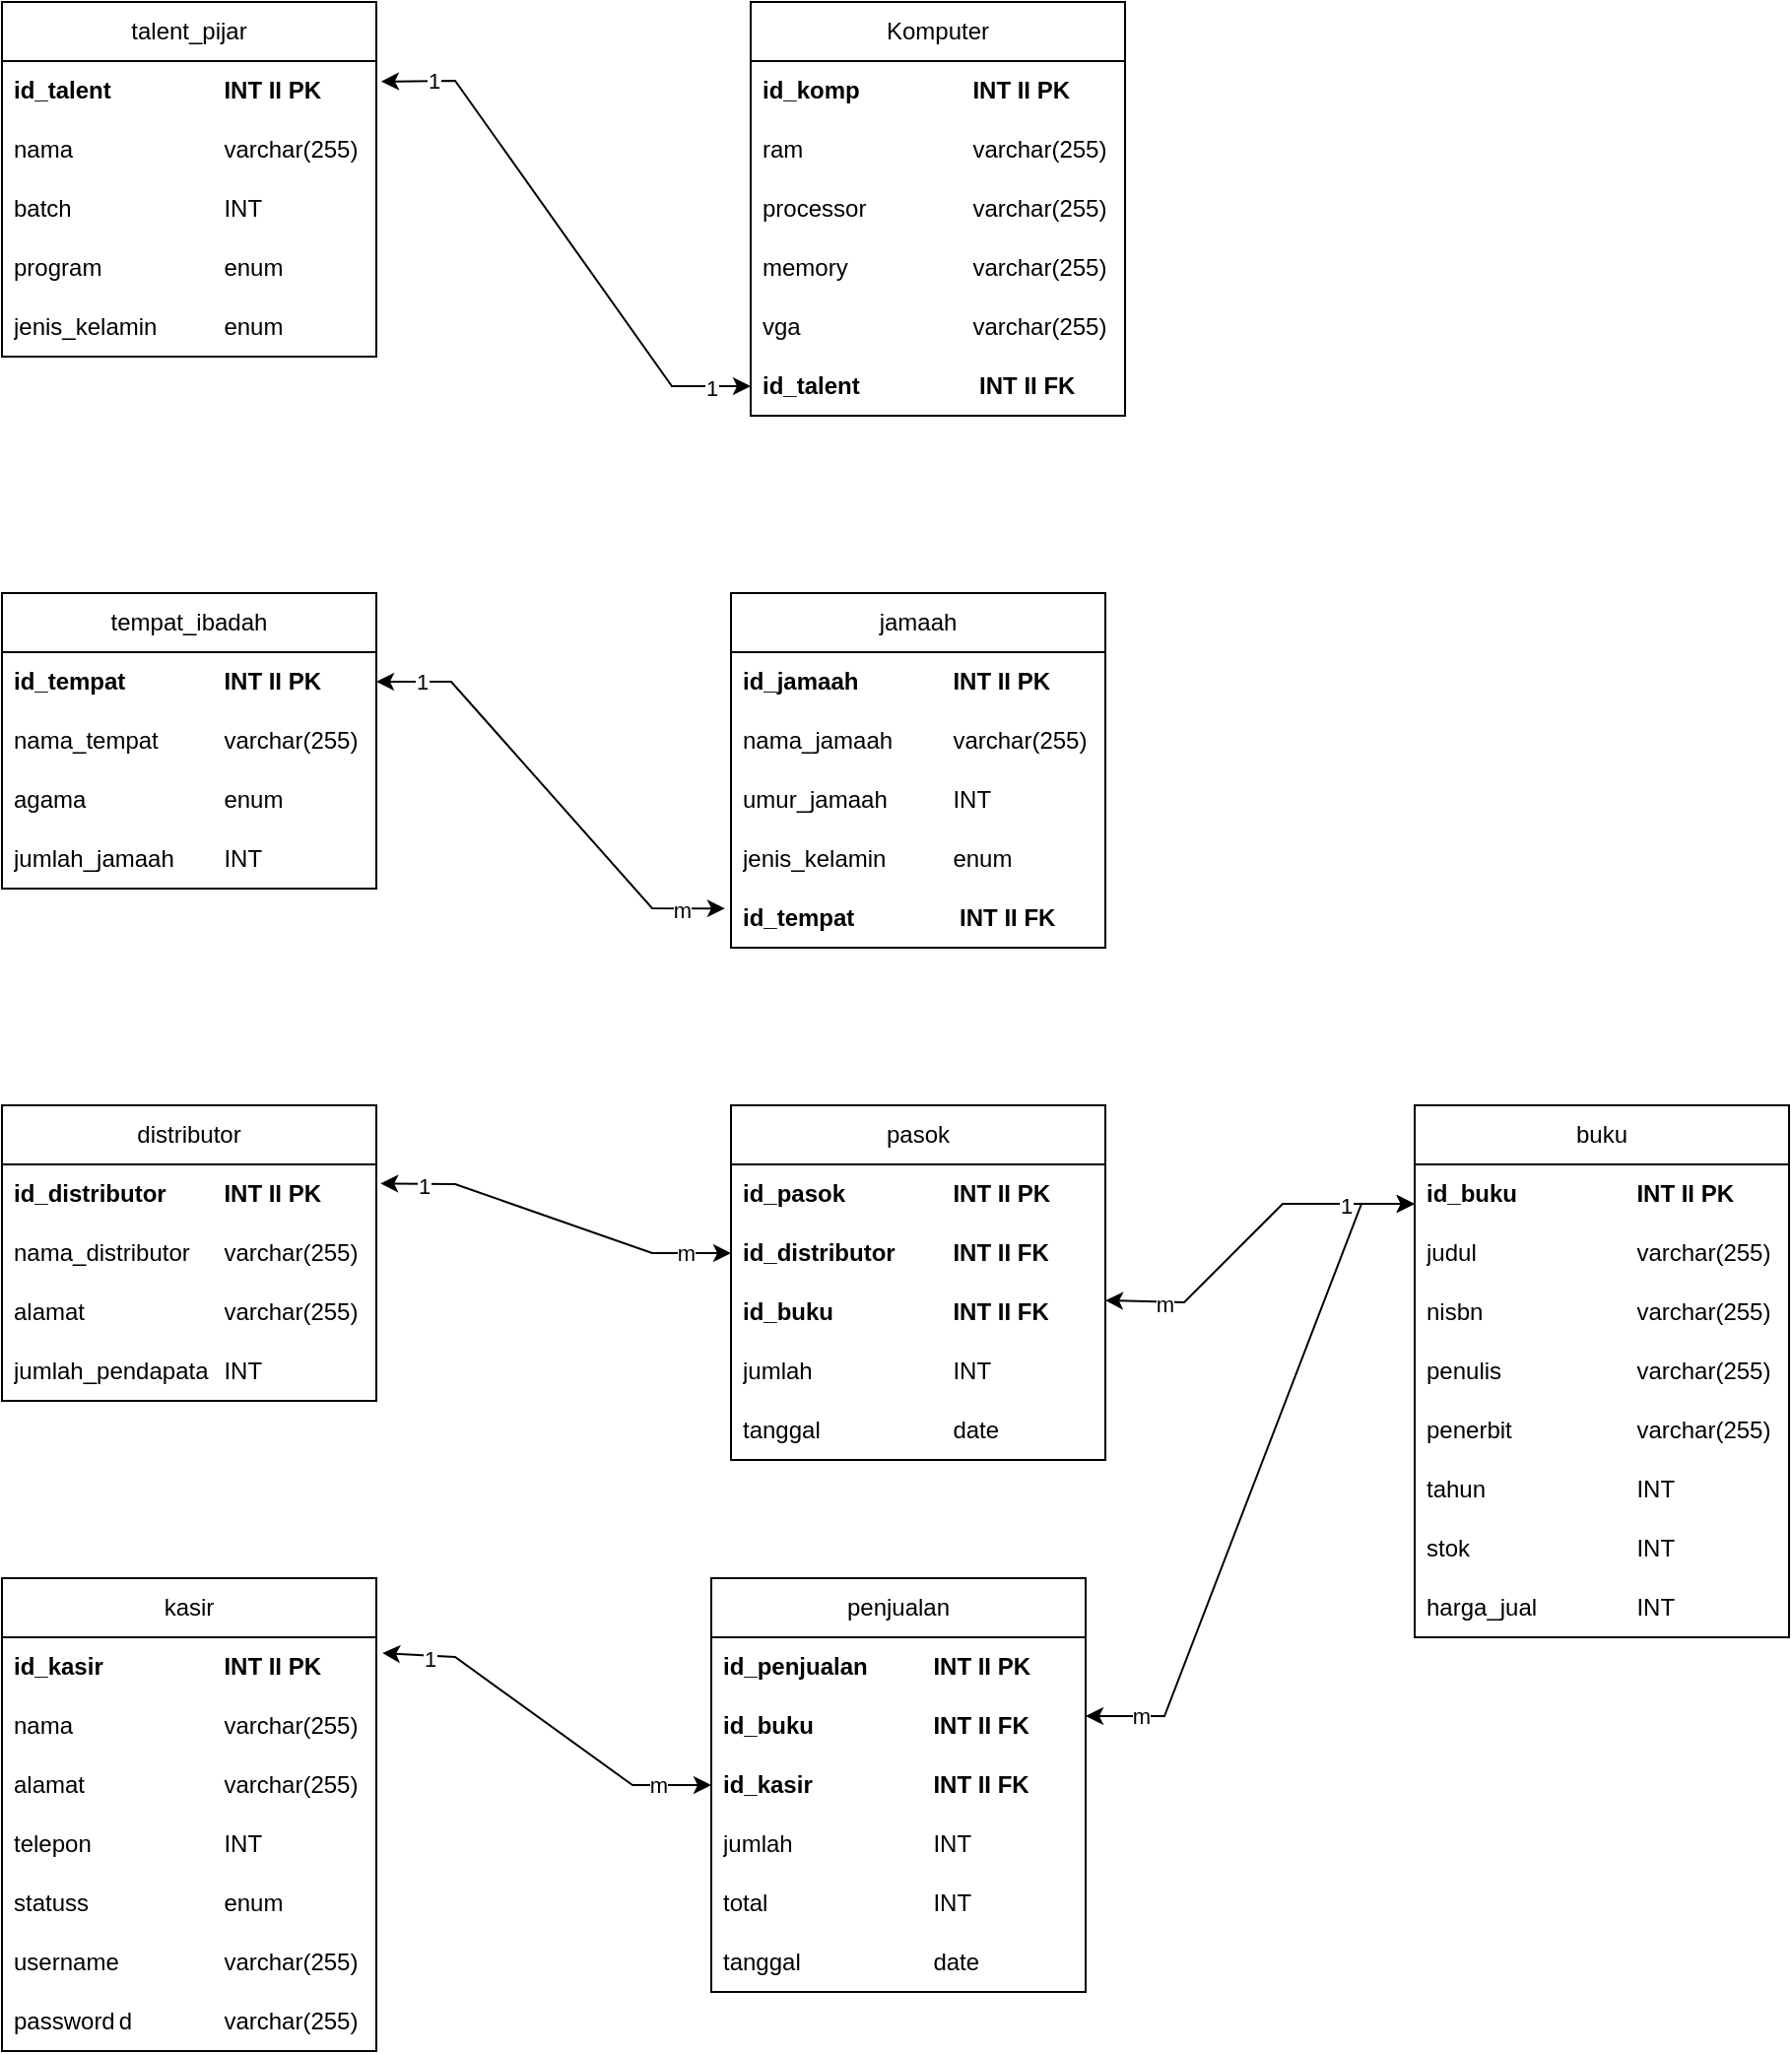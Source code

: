 <mxfile version="20.8.3" type="device"><diagram id="Q2c6Xd0FRFBSL3MneqNU" name="Halaman-1"><mxGraphModel dx="1272" dy="568" grid="1" gridSize="10" guides="1" tooltips="1" connect="1" arrows="1" fold="1" page="1" pageScale="1" pageWidth="827" pageHeight="1169" math="0" shadow="0"><root><mxCell id="0"/><mxCell id="1" parent="0"/><mxCell id="Q2iOc20AdhVV8B7tNUBs-1" value="talent_pijar" style="swimlane;fontStyle=0;childLayout=stackLayout;horizontal=1;startSize=30;horizontalStack=0;resizeParent=1;resizeParentMax=0;resizeLast=0;collapsible=1;marginBottom=0;whiteSpace=wrap;html=1;fillColor=#FFFFFF;" parent="1" vertex="1"><mxGeometry x="110" y="120" width="190" height="180" as="geometry"><mxRectangle x="120" y="120" width="160" height="180" as="alternateBounds"/></mxGeometry></mxCell><mxCell id="Q2iOc20AdhVV8B7tNUBs-2" value="&lt;b&gt;id_talent&amp;nbsp;&lt;span style=&quot;white-space: pre;&quot;&gt;&#9;&lt;/span&gt;&lt;span style=&quot;white-space: pre;&quot;&gt;&#9;&lt;/span&gt;INT II PK&lt;/b&gt;" style="text;strokeColor=none;fillColor=none;align=left;verticalAlign=middle;spacingLeft=4;spacingRight=4;overflow=hidden;points=[[0,0.5],[1,0.5]];portConstraint=eastwest;rotatable=0;whiteSpace=wrap;html=1;" parent="Q2iOc20AdhVV8B7tNUBs-1" vertex="1"><mxGeometry y="30" width="190" height="30" as="geometry"/></mxCell><mxCell id="Q2iOc20AdhVV8B7tNUBs-3" value="nama&lt;span style=&quot;white-space: pre;&quot;&gt;&#9;&lt;span style=&quot;white-space: pre;&quot;&gt;&#9;&lt;/span&gt;&lt;span style=&quot;white-space: pre;&quot;&gt;&#9;&lt;/span&gt;&lt;/span&gt;varchar(255)" style="text;strokeColor=none;fillColor=none;align=left;verticalAlign=middle;spacingLeft=4;spacingRight=4;overflow=hidden;points=[[0,0.5],[1,0.5]];portConstraint=eastwest;rotatable=0;whiteSpace=wrap;html=1;" parent="Q2iOc20AdhVV8B7tNUBs-1" vertex="1"><mxGeometry y="60" width="190" height="30" as="geometry"/></mxCell><mxCell id="Q2iOc20AdhVV8B7tNUBs-4" value="batch&lt;span style=&quot;white-space: pre;&quot;&gt;&#9;&lt;span style=&quot;white-space: pre;&quot;&gt;&#9;&lt;/span&gt;&lt;span style=&quot;white-space: pre;&quot;&gt;&#9;&lt;/span&gt;I&lt;/span&gt;NT" style="text;strokeColor=none;fillColor=none;align=left;verticalAlign=middle;spacingLeft=4;spacingRight=4;overflow=hidden;points=[[0,0.5],[1,0.5]];portConstraint=eastwest;rotatable=0;whiteSpace=wrap;html=1;" parent="Q2iOc20AdhVV8B7tNUBs-1" vertex="1"><mxGeometry y="90" width="190" height="30" as="geometry"/></mxCell><mxCell id="Q2iOc20AdhVV8B7tNUBs-20" value="program&lt;span style=&quot;white-space: pre;&quot;&gt;&#9;&lt;span style=&quot;white-space: pre;&quot;&gt;&#9;&lt;/span&gt;&lt;span style=&quot;white-space: pre;&quot;&gt;&#9;&lt;/span&gt;e&lt;/span&gt;num" style="text;strokeColor=none;fillColor=none;align=left;verticalAlign=middle;spacingLeft=4;spacingRight=4;overflow=hidden;points=[[0,0.5],[1,0.5]];portConstraint=eastwest;rotatable=0;whiteSpace=wrap;html=1;" parent="Q2iOc20AdhVV8B7tNUBs-1" vertex="1"><mxGeometry y="120" width="190" height="30" as="geometry"/></mxCell><mxCell id="Q2iOc20AdhVV8B7tNUBs-21" value="jenis_kelamin&lt;span style=&quot;white-space: pre;&quot;&gt;&#9;&lt;span style=&quot;white-space: pre;&quot;&gt;&#9;&lt;/span&gt;e&lt;/span&gt;num" style="text;strokeColor=none;fillColor=none;align=left;verticalAlign=middle;spacingLeft=4;spacingRight=4;overflow=hidden;points=[[0,0.5],[1,0.5]];portConstraint=eastwest;rotatable=0;whiteSpace=wrap;html=1;" parent="Q2iOc20AdhVV8B7tNUBs-1" vertex="1"><mxGeometry y="150" width="190" height="30" as="geometry"/></mxCell><mxCell id="Q2iOc20AdhVV8B7tNUBs-22" value="Komputer" style="swimlane;fontStyle=0;childLayout=stackLayout;horizontal=1;startSize=30;horizontalStack=0;resizeParent=1;resizeParentMax=0;resizeLast=0;collapsible=1;marginBottom=0;whiteSpace=wrap;html=1;fillColor=#FFFFFF;" parent="1" vertex="1"><mxGeometry x="490" y="120" width="190" height="210" as="geometry"><mxRectangle x="120" y="120" width="160" height="180" as="alternateBounds"/></mxGeometry></mxCell><mxCell id="Q2iOc20AdhVV8B7tNUBs-23" value="&lt;b&gt;id_komp&amp;nbsp;&lt;span style=&quot;white-space: pre;&quot;&gt;&#9;&lt;/span&gt;&lt;span style=&quot;white-space: pre;&quot;&gt;&#9;&lt;/span&gt;INT II PK&lt;/b&gt;" style="text;strokeColor=none;fillColor=none;align=left;verticalAlign=middle;spacingLeft=4;spacingRight=4;overflow=hidden;points=[[0,0.5],[1,0.5]];portConstraint=eastwest;rotatable=0;whiteSpace=wrap;html=1;" parent="Q2iOc20AdhVV8B7tNUBs-22" vertex="1"><mxGeometry y="30" width="190" height="30" as="geometry"/></mxCell><mxCell id="Q2iOc20AdhVV8B7tNUBs-24" value="ram&lt;span style=&quot;white-space: pre;&quot;&gt;&#9;&lt;/span&gt;&lt;span style=&quot;white-space: pre;&quot;&gt;&#9;&lt;/span&gt;&lt;span style=&quot;white-space: pre;&quot;&gt;&#9;&lt;span style=&quot;white-space: pre;&quot;&gt;&#9;&lt;/span&gt;&lt;/span&gt;varchar(255)" style="text;strokeColor=none;fillColor=none;align=left;verticalAlign=middle;spacingLeft=4;spacingRight=4;overflow=hidden;points=[[0,0.5],[1,0.5]];portConstraint=eastwest;rotatable=0;whiteSpace=wrap;html=1;" parent="Q2iOc20AdhVV8B7tNUBs-22" vertex="1"><mxGeometry y="60" width="190" height="30" as="geometry"/></mxCell><mxCell id="Q2iOc20AdhVV8B7tNUBs-25" value="processor&lt;span style=&quot;white-space: pre;&quot;&gt;&#9;&lt;span style=&quot;white-space: pre;&quot;&gt;&#9;&lt;/span&gt;&lt;/span&gt;varchar(255)" style="text;strokeColor=none;fillColor=none;align=left;verticalAlign=middle;spacingLeft=4;spacingRight=4;overflow=hidden;points=[[0,0.5],[1,0.5]];portConstraint=eastwest;rotatable=0;whiteSpace=wrap;html=1;" parent="Q2iOc20AdhVV8B7tNUBs-22" vertex="1"><mxGeometry y="90" width="190" height="30" as="geometry"/></mxCell><mxCell id="Q2iOc20AdhVV8B7tNUBs-26" value="memory&lt;span style=&quot;white-space: pre;&quot;&gt;&#9;&lt;span style=&quot;white-space: pre;&quot;&gt;&#9;&lt;/span&gt;&lt;span style=&quot;white-space: pre;&quot;&gt;&#9;&lt;/span&gt;&lt;/span&gt;varchar(255)" style="text;strokeColor=none;fillColor=none;align=left;verticalAlign=middle;spacingLeft=4;spacingRight=4;overflow=hidden;points=[[0,0.5],[1,0.5]];portConstraint=eastwest;rotatable=0;whiteSpace=wrap;html=1;" parent="Q2iOc20AdhVV8B7tNUBs-22" vertex="1"><mxGeometry y="120" width="190" height="30" as="geometry"/></mxCell><mxCell id="Q2iOc20AdhVV8B7tNUBs-27" value="vga&lt;span style=&quot;white-space: pre;&quot;&gt;&#9;&lt;span style=&quot;white-space: pre;&quot;&gt;&#9;&lt;span style=&quot;white-space: pre;&quot;&gt;&#9;&lt;/span&gt;&lt;span style=&quot;white-space: pre;&quot;&gt;&#9;&lt;/span&gt;v&lt;/span&gt;a&lt;/span&gt;rchar(255)" style="text;strokeColor=none;fillColor=none;align=left;verticalAlign=middle;spacingLeft=4;spacingRight=4;overflow=hidden;points=[[0,0.5],[1,0.5]];portConstraint=eastwest;rotatable=0;whiteSpace=wrap;html=1;" parent="Q2iOc20AdhVV8B7tNUBs-22" vertex="1"><mxGeometry y="150" width="190" height="30" as="geometry"/></mxCell><mxCell id="Q2iOc20AdhVV8B7tNUBs-28" value="&lt;b style=&quot;border-color: var(--border-color);&quot;&gt;id_talent&lt;span style=&quot;white-space: pre;&quot;&gt;&#9;&lt;/span&gt;&lt;span style=&quot;white-space: pre;&quot;&gt;&#9;&lt;/span&gt;&lt;span style=&quot;white-space: pre;&quot;&gt;&lt;span style=&quot;white-space: pre;&quot;&gt;&#9;&lt;/span&gt; &lt;/span&gt;INT II FK&lt;/b&gt;" style="text;strokeColor=none;fillColor=none;align=left;verticalAlign=middle;spacingLeft=4;spacingRight=4;overflow=hidden;points=[[0,0.5],[1,0.5]];portConstraint=eastwest;rotatable=0;whiteSpace=wrap;html=1;" parent="Q2iOc20AdhVV8B7tNUBs-22" vertex="1"><mxGeometry y="180" width="190" height="30" as="geometry"/></mxCell><mxCell id="Q2iOc20AdhVV8B7tNUBs-29" value="" style="endArrow=classic;startArrow=classic;html=1;rounded=0;entryX=0;entryY=0.5;entryDx=0;entryDy=0;exitX=1.013;exitY=0.346;exitDx=0;exitDy=0;exitPerimeter=0;" parent="1" source="Q2iOc20AdhVV8B7tNUBs-2" target="Q2iOc20AdhVV8B7tNUBs-28" edge="1"><mxGeometry width="50" height="50" relative="1" as="geometry"><mxPoint x="310" y="160" as="sourcePoint"/><mxPoint x="430" y="200" as="targetPoint"/><Array as="points"><mxPoint x="340" y="160"/><mxPoint x="450" y="315"/></Array></mxGeometry></mxCell><mxCell id="Q2iOc20AdhVV8B7tNUBs-31" value="1" style="edgeLabel;html=1;align=center;verticalAlign=middle;resizable=0;points=[];" parent="Q2iOc20AdhVV8B7tNUBs-29" vertex="1" connectable="0"><mxGeometry x="-0.779" relative="1" as="geometry"><mxPoint x="-3" as="offset"/></mxGeometry></mxCell><mxCell id="Q2iOc20AdhVV8B7tNUBs-34" value="1" style="edgeLabel;html=1;align=center;verticalAlign=middle;resizable=0;points=[];" parent="Q2iOc20AdhVV8B7tNUBs-29" vertex="1" connectable="0"><mxGeometry x="0.696" y="-3" relative="1" as="geometry"><mxPoint x="23" as="offset"/></mxGeometry></mxCell><mxCell id="Q2iOc20AdhVV8B7tNUBs-40" value="tempat_ibadah" style="swimlane;fontStyle=0;childLayout=stackLayout;horizontal=1;startSize=30;horizontalStack=0;resizeParent=1;resizeParentMax=0;resizeLast=0;collapsible=1;marginBottom=0;whiteSpace=wrap;html=1;fillColor=#FFFFFF;" parent="1" vertex="1"><mxGeometry x="110" y="420" width="190" height="150" as="geometry"><mxRectangle x="120" y="120" width="160" height="180" as="alternateBounds"/></mxGeometry></mxCell><mxCell id="Q2iOc20AdhVV8B7tNUBs-41" value="&lt;b&gt;id_tempat&amp;nbsp;&lt;span style=&quot;white-space: pre;&quot;&gt;&#9;&lt;/span&gt;&lt;span style=&quot;white-space: pre;&quot;&gt;&#9;&lt;/span&gt;INT II PK&lt;/b&gt;" style="text;strokeColor=none;fillColor=none;align=left;verticalAlign=middle;spacingLeft=4;spacingRight=4;overflow=hidden;points=[[0,0.5],[1,0.5]];portConstraint=eastwest;rotatable=0;whiteSpace=wrap;html=1;" parent="Q2iOc20AdhVV8B7tNUBs-40" vertex="1"><mxGeometry y="30" width="190" height="30" as="geometry"/></mxCell><mxCell id="Q2iOc20AdhVV8B7tNUBs-42" value="nama_tempat&lt;span style=&quot;white-space: pre;&quot;&gt;&#9;&lt;span style=&quot;white-space: pre;&quot;&gt;&#9;&lt;/span&gt;&lt;/span&gt;varchar(255)" style="text;strokeColor=none;fillColor=none;align=left;verticalAlign=middle;spacingLeft=4;spacingRight=4;overflow=hidden;points=[[0,0.5],[1,0.5]];portConstraint=eastwest;rotatable=0;whiteSpace=wrap;html=1;" parent="Q2iOc20AdhVV8B7tNUBs-40" vertex="1"><mxGeometry y="60" width="190" height="30" as="geometry"/></mxCell><mxCell id="Q2iOc20AdhVV8B7tNUBs-43" value="agama&lt;span style=&quot;white-space: pre;&quot;&gt;&#9;&lt;/span&gt;&lt;span style=&quot;white-space: pre;&quot;&gt;&#9;&lt;span style=&quot;white-space: pre;&quot;&gt;&#9;&lt;/span&gt;e&lt;/span&gt;num" style="text;strokeColor=none;fillColor=none;align=left;verticalAlign=middle;spacingLeft=4;spacingRight=4;overflow=hidden;points=[[0,0.5],[1,0.5]];portConstraint=eastwest;rotatable=0;whiteSpace=wrap;html=1;" parent="Q2iOc20AdhVV8B7tNUBs-40" vertex="1"><mxGeometry y="90" width="190" height="30" as="geometry"/></mxCell><mxCell id="Q2iOc20AdhVV8B7tNUBs-44" value="jumlah_jamaah&amp;nbsp;&lt;span style=&quot;white-space: pre;&quot;&gt;&#9;&lt;/span&gt;INT" style="text;strokeColor=none;fillColor=none;align=left;verticalAlign=middle;spacingLeft=4;spacingRight=4;overflow=hidden;points=[[0,0.5],[1,0.5]];portConstraint=eastwest;rotatable=0;whiteSpace=wrap;html=1;" parent="Q2iOc20AdhVV8B7tNUBs-40" vertex="1"><mxGeometry y="120" width="190" height="30" as="geometry"/></mxCell><mxCell id="Q2iOc20AdhVV8B7tNUBs-52" value="jamaah" style="swimlane;fontStyle=0;childLayout=stackLayout;horizontal=1;startSize=30;horizontalStack=0;resizeParent=1;resizeParentMax=0;resizeLast=0;collapsible=1;marginBottom=0;whiteSpace=wrap;html=1;fillColor=#FFFFFF;" parent="1" vertex="1"><mxGeometry x="480" y="420" width="190" height="180" as="geometry"><mxRectangle x="120" y="120" width="160" height="180" as="alternateBounds"/></mxGeometry></mxCell><mxCell id="Q2iOc20AdhVV8B7tNUBs-53" value="&lt;b&gt;id_jamaah&amp;nbsp;&lt;span style=&quot;white-space: pre;&quot;&gt;&#9;&lt;/span&gt;&lt;span style=&quot;white-space: pre;&quot;&gt;&#9;&lt;/span&gt;INT II PK&lt;/b&gt;" style="text;strokeColor=none;fillColor=none;align=left;verticalAlign=middle;spacingLeft=4;spacingRight=4;overflow=hidden;points=[[0,0.5],[1,0.5]];portConstraint=eastwest;rotatable=0;whiteSpace=wrap;html=1;" parent="Q2iOc20AdhVV8B7tNUBs-52" vertex="1"><mxGeometry y="30" width="190" height="30" as="geometry"/></mxCell><mxCell id="Q2iOc20AdhVV8B7tNUBs-54" value="nama_jamaah&lt;span style=&quot;white-space: pre;&quot;&gt;&#9;&lt;/span&gt;&lt;span style=&quot;white-space: pre;&quot;&gt;&lt;span style=&quot;white-space: pre;&quot;&gt;&#9;&lt;/span&gt;&lt;/span&gt;varchar(255)" style="text;strokeColor=none;fillColor=none;align=left;verticalAlign=middle;spacingLeft=4;spacingRight=4;overflow=hidden;points=[[0,0.5],[1,0.5]];portConstraint=eastwest;rotatable=0;whiteSpace=wrap;html=1;" parent="Q2iOc20AdhVV8B7tNUBs-52" vertex="1"><mxGeometry y="60" width="190" height="30" as="geometry"/></mxCell><mxCell id="Q2iOc20AdhVV8B7tNUBs-55" value="umur_jamaah&lt;span style=&quot;white-space: pre;&quot;&gt;&#9;&lt;span style=&quot;white-space: pre;&quot;&gt;&#9;&lt;/span&gt;I&lt;/span&gt;NT" style="text;strokeColor=none;fillColor=none;align=left;verticalAlign=middle;spacingLeft=4;spacingRight=4;overflow=hidden;points=[[0,0.5],[1,0.5]];portConstraint=eastwest;rotatable=0;whiteSpace=wrap;html=1;" parent="Q2iOc20AdhVV8B7tNUBs-52" vertex="1"><mxGeometry y="90" width="190" height="30" as="geometry"/></mxCell><mxCell id="Q2iOc20AdhVV8B7tNUBs-56" value="jenis_kelamin&lt;span style=&quot;white-space: pre;&quot;&gt;&#9;&lt;span style=&quot;white-space: pre;&quot;&gt;&#9;&lt;/span&gt;e&lt;/span&gt;num" style="text;strokeColor=none;fillColor=none;align=left;verticalAlign=middle;spacingLeft=4;spacingRight=4;overflow=hidden;points=[[0,0.5],[1,0.5]];portConstraint=eastwest;rotatable=0;whiteSpace=wrap;html=1;" parent="Q2iOc20AdhVV8B7tNUBs-52" vertex="1"><mxGeometry y="120" width="190" height="30" as="geometry"/></mxCell><mxCell id="Q2iOc20AdhVV8B7tNUBs-58" value="&lt;b style=&quot;border-color: var(--border-color);&quot;&gt;id_tempat&lt;span style=&quot;white-space: pre;&quot;&gt;&#9;&lt;/span&gt;&lt;span style=&quot;white-space: pre;&quot;&gt;&lt;span style=&quot;white-space: pre;&quot;&gt;&#9;&lt;/span&gt; &lt;/span&gt;INT II FK&lt;/b&gt;" style="text;strokeColor=none;fillColor=none;align=left;verticalAlign=middle;spacingLeft=4;spacingRight=4;overflow=hidden;points=[[0,0.5],[1,0.5]];portConstraint=eastwest;rotatable=0;whiteSpace=wrap;html=1;" parent="Q2iOc20AdhVV8B7tNUBs-52" vertex="1"><mxGeometry y="150" width="190" height="30" as="geometry"/></mxCell><mxCell id="Q2iOc20AdhVV8B7tNUBs-62" value="" style="endArrow=classic;startArrow=classic;html=1;rounded=0;exitX=1;exitY=0.5;exitDx=0;exitDy=0;entryX=-0.016;entryY=0.336;entryDx=0;entryDy=0;entryPerimeter=0;" parent="1" source="Q2iOc20AdhVV8B7tNUBs-41" target="Q2iOc20AdhVV8B7tNUBs-58" edge="1"><mxGeometry width="50" height="50" relative="1" as="geometry"><mxPoint x="300" y="480.38" as="sourcePoint"/><mxPoint x="470" y="590" as="targetPoint"/><Array as="points"><mxPoint x="338" y="465"/><mxPoint x="440" y="580"/></Array></mxGeometry></mxCell><mxCell id="Q2iOc20AdhVV8B7tNUBs-63" value="1" style="edgeLabel;html=1;align=center;verticalAlign=middle;resizable=0;points=[];" parent="Q2iOc20AdhVV8B7tNUBs-62" vertex="1" connectable="0"><mxGeometry x="-0.779" relative="1" as="geometry"><mxPoint x="-3" as="offset"/></mxGeometry></mxCell><mxCell id="Q2iOc20AdhVV8B7tNUBs-66" value="m" style="edgeLabel;html=1;align=center;verticalAlign=middle;resizable=0;points=[];" parent="Q2iOc20AdhVV8B7tNUBs-62" vertex="1" connectable="0"><mxGeometry x="0.808" y="-1" relative="1" as="geometry"><mxPoint as="offset"/></mxGeometry></mxCell><mxCell id="dIiQSxHpjSN2QqFfp5AG-1" value="distributor" style="swimlane;fontStyle=0;childLayout=stackLayout;horizontal=1;startSize=30;horizontalStack=0;resizeParent=1;resizeParentMax=0;resizeLast=0;collapsible=1;marginBottom=0;whiteSpace=wrap;html=1;fillColor=#FFFFFF;" parent="1" vertex="1"><mxGeometry x="110" y="680" width="190" height="150" as="geometry"><mxRectangle x="120" y="120" width="160" height="180" as="alternateBounds"/></mxGeometry></mxCell><mxCell id="dIiQSxHpjSN2QqFfp5AG-2" value="&lt;b&gt;id_distributor&amp;nbsp;&lt;span style=&quot;white-space: pre;&quot;&gt;&#9;&lt;/span&gt;INT II PK&lt;/b&gt;" style="text;strokeColor=none;fillColor=none;align=left;verticalAlign=middle;spacingLeft=4;spacingRight=4;overflow=hidden;points=[[0,0.5],[1,0.5]];portConstraint=eastwest;rotatable=0;whiteSpace=wrap;html=1;" parent="dIiQSxHpjSN2QqFfp5AG-1" vertex="1"><mxGeometry y="30" width="190" height="30" as="geometry"/></mxCell><mxCell id="dIiQSxHpjSN2QqFfp5AG-3" value="nama_distributor&lt;span style=&quot;white-space: pre;&quot;&gt;&lt;span style=&quot;white-space: pre;&quot;&gt;&#9;&lt;/span&gt;&lt;/span&gt;varchar(255)" style="text;strokeColor=none;fillColor=none;align=left;verticalAlign=middle;spacingLeft=4;spacingRight=4;overflow=hidden;points=[[0,0.5],[1,0.5]];portConstraint=eastwest;rotatable=0;whiteSpace=wrap;html=1;" parent="dIiQSxHpjSN2QqFfp5AG-1" vertex="1"><mxGeometry y="60" width="190" height="30" as="geometry"/></mxCell><mxCell id="dIiQSxHpjSN2QqFfp5AG-4" value="alamat&lt;span style=&quot;white-space: pre;&quot;&gt;&#9;&lt;span style=&quot;white-space: pre;&quot;&gt;&#9;&lt;/span&gt;&lt;span style=&quot;white-space: pre;&quot;&gt;&#9;&lt;/span&gt;&lt;/span&gt;varchar(255)" style="text;strokeColor=none;fillColor=none;align=left;verticalAlign=middle;spacingLeft=4;spacingRight=4;overflow=hidden;points=[[0,0.5],[1,0.5]];portConstraint=eastwest;rotatable=0;whiteSpace=wrap;html=1;" parent="dIiQSxHpjSN2QqFfp5AG-1" vertex="1"><mxGeometry y="90" width="190" height="30" as="geometry"/></mxCell><mxCell id="dIiQSxHpjSN2QqFfp5AG-5" value="jumlah_pendapata&amp;nbsp;&lt;span style=&quot;white-space: pre;&quot;&gt;&#9;&lt;/span&gt;INT" style="text;strokeColor=none;fillColor=none;align=left;verticalAlign=middle;spacingLeft=4;spacingRight=4;overflow=hidden;points=[[0,0.5],[1,0.5]];portConstraint=eastwest;rotatable=0;whiteSpace=wrap;html=1;" parent="dIiQSxHpjSN2QqFfp5AG-1" vertex="1"><mxGeometry y="120" width="190" height="30" as="geometry"/></mxCell><mxCell id="dIiQSxHpjSN2QqFfp5AG-6" value="kasir" style="swimlane;fontStyle=0;childLayout=stackLayout;horizontal=1;startSize=30;horizontalStack=0;resizeParent=1;resizeParentMax=0;resizeLast=0;collapsible=1;marginBottom=0;whiteSpace=wrap;html=1;fillColor=#FFFFFF;" parent="1" vertex="1"><mxGeometry x="110" y="920" width="190" height="240" as="geometry"><mxRectangle x="120" y="120" width="160" height="180" as="alternateBounds"/></mxGeometry></mxCell><mxCell id="dIiQSxHpjSN2QqFfp5AG-7" value="&lt;b&gt;id_kasir&amp;nbsp;&lt;span style=&quot;white-space: pre;&quot;&gt;&#9;&lt;span style=&quot;white-space: pre;&quot;&gt;&#9;&lt;/span&gt;&lt;/span&gt;&lt;span style=&quot;white-space: pre;&quot;&gt;&#9;&lt;/span&gt;INT II PK&lt;/b&gt;" style="text;strokeColor=none;fillColor=none;align=left;verticalAlign=middle;spacingLeft=4;spacingRight=4;overflow=hidden;points=[[0,0.5],[1,0.5]];portConstraint=eastwest;rotatable=0;whiteSpace=wrap;html=1;" parent="dIiQSxHpjSN2QqFfp5AG-6" vertex="1"><mxGeometry y="30" width="190" height="30" as="geometry"/></mxCell><mxCell id="dIiQSxHpjSN2QqFfp5AG-8" value="nama&lt;span style=&quot;white-space: pre;&quot;&gt;&#9;&lt;/span&gt;&lt;span style=&quot;white-space: pre;&quot;&gt;&#9;&lt;span style=&quot;white-space: pre;&quot;&gt;&#9;&lt;/span&gt;&lt;/span&gt;varchar(255)" style="text;strokeColor=none;fillColor=none;align=left;verticalAlign=middle;spacingLeft=4;spacingRight=4;overflow=hidden;points=[[0,0.5],[1,0.5]];portConstraint=eastwest;rotatable=0;whiteSpace=wrap;html=1;" parent="dIiQSxHpjSN2QqFfp5AG-6" vertex="1"><mxGeometry y="60" width="190" height="30" as="geometry"/></mxCell><mxCell id="dIiQSxHpjSN2QqFfp5AG-9" value="alamat&lt;span style=&quot;white-space: pre;&quot;&gt;&#9;&lt;/span&gt;&lt;span style=&quot;white-space: pre;&quot;&gt;&#9;&lt;span style=&quot;white-space: pre;&quot;&gt;&#9;&lt;/span&gt;&lt;/span&gt;varchar(255)" style="text;strokeColor=none;fillColor=none;align=left;verticalAlign=middle;spacingLeft=4;spacingRight=4;overflow=hidden;points=[[0,0.5],[1,0.5]];portConstraint=eastwest;rotatable=0;whiteSpace=wrap;html=1;" parent="dIiQSxHpjSN2QqFfp5AG-6" vertex="1"><mxGeometry y="90" width="190" height="30" as="geometry"/></mxCell><mxCell id="dIiQSxHpjSN2QqFfp5AG-10" value="telepon&lt;span style=&quot;white-space: pre;&quot;&gt;&#9;&lt;/span&gt;&lt;span style=&quot;white-space: pre;&quot;&gt;&#9;&lt;/span&gt;&lt;span style=&quot;white-space: pre;&quot;&gt;&#9;&lt;/span&gt;INT" style="text;strokeColor=none;fillColor=none;align=left;verticalAlign=middle;spacingLeft=4;spacingRight=4;overflow=hidden;points=[[0,0.5],[1,0.5]];portConstraint=eastwest;rotatable=0;whiteSpace=wrap;html=1;" parent="dIiQSxHpjSN2QqFfp5AG-6" vertex="1"><mxGeometry y="120" width="190" height="30" as="geometry"/></mxCell><mxCell id="dIiQSxHpjSN2QqFfp5AG-26" value="statuss&lt;span style=&quot;white-space: pre;&quot;&gt;&#9;&lt;/span&gt;&lt;span style=&quot;white-space: pre;&quot;&gt;&#9;&lt;/span&gt;&lt;span style=&quot;white-space: pre;&quot;&gt;&#9;&lt;/span&gt;enum" style="text;strokeColor=none;fillColor=none;align=left;verticalAlign=middle;spacingLeft=4;spacingRight=4;overflow=hidden;points=[[0,0.5],[1,0.5]];portConstraint=eastwest;rotatable=0;whiteSpace=wrap;html=1;" parent="dIiQSxHpjSN2QqFfp5AG-6" vertex="1"><mxGeometry y="150" width="190" height="30" as="geometry"/></mxCell><mxCell id="dIiQSxHpjSN2QqFfp5AG-27" value="username&lt;span style=&quot;white-space: pre;&quot;&gt;&#9;&lt;span style=&quot;white-space: pre;&quot;&gt;&#9;&lt;/span&gt;v&lt;/span&gt;archar(255)" style="text;strokeColor=none;fillColor=none;align=left;verticalAlign=middle;spacingLeft=4;spacingRight=4;overflow=hidden;points=[[0,0.5],[1,0.5]];portConstraint=eastwest;rotatable=0;whiteSpace=wrap;html=1;" parent="dIiQSxHpjSN2QqFfp5AG-6" vertex="1"><mxGeometry y="180" width="190" height="30" as="geometry"/></mxCell><mxCell id="dIiQSxHpjSN2QqFfp5AG-28" value="password&lt;span style=&quot;white-space: pre;&quot;&gt;&#9;&lt;/span&gt;d&lt;span style=&quot;white-space: pre;&quot;&gt;&#9;&lt;span style=&quot;white-space: pre;&quot;&gt;&#9;&lt;/span&gt;v&lt;/span&gt;archar(255)" style="text;strokeColor=none;fillColor=none;align=left;verticalAlign=middle;spacingLeft=4;spacingRight=4;overflow=hidden;points=[[0,0.5],[1,0.5]];portConstraint=eastwest;rotatable=0;whiteSpace=wrap;html=1;" parent="dIiQSxHpjSN2QqFfp5AG-6" vertex="1"><mxGeometry y="210" width="190" height="30" as="geometry"/></mxCell><mxCell id="dIiQSxHpjSN2QqFfp5AG-11" value="pasok" style="swimlane;fontStyle=0;childLayout=stackLayout;horizontal=1;startSize=30;horizontalStack=0;resizeParent=1;resizeParentMax=0;resizeLast=0;collapsible=1;marginBottom=0;whiteSpace=wrap;html=1;fillColor=#FFFFFF;" parent="1" vertex="1"><mxGeometry x="480" y="680" width="190" height="180" as="geometry"><mxRectangle x="120" y="120" width="160" height="180" as="alternateBounds"/></mxGeometry></mxCell><mxCell id="dIiQSxHpjSN2QqFfp5AG-12" value="&lt;b&gt;id_pasok&lt;span style=&quot;white-space: pre;&quot;&gt;&#9;&lt;/span&gt;&lt;span style=&quot;white-space: pre;&quot;&gt;&#9;&lt;/span&gt;INT II PK&lt;/b&gt;" style="text;strokeColor=none;fillColor=none;align=left;verticalAlign=middle;spacingLeft=4;spacingRight=4;overflow=hidden;points=[[0,0.5],[1,0.5]];portConstraint=eastwest;rotatable=0;whiteSpace=wrap;html=1;" parent="dIiQSxHpjSN2QqFfp5AG-11" vertex="1"><mxGeometry y="30" width="190" height="30" as="geometry"/></mxCell><mxCell id="dIiQSxHpjSN2QqFfp5AG-13" value="&lt;b&gt;id_distributor&lt;span style=&quot;white-space: pre;&quot;&gt;&#9;&lt;span style=&quot;white-space: pre;&quot;&gt;&#9;&lt;/span&gt;I&lt;/span&gt;NT II FK&lt;/b&gt;" style="text;strokeColor=none;fillColor=none;align=left;verticalAlign=middle;spacingLeft=4;spacingRight=4;overflow=hidden;points=[[0,0.5],[1,0.5]];portConstraint=eastwest;rotatable=0;whiteSpace=wrap;html=1;" parent="dIiQSxHpjSN2QqFfp5AG-11" vertex="1"><mxGeometry y="60" width="190" height="30" as="geometry"/></mxCell><mxCell id="dIiQSxHpjSN2QqFfp5AG-14" value="&lt;b&gt;id_buku&lt;span style=&quot;white-space: pre;&quot;&gt;&#9;&lt;/span&gt;&lt;span style=&quot;white-space: pre;&quot;&gt;&#9;&lt;span style=&quot;white-space: pre;&quot;&gt;&#9;&lt;/span&gt;I&lt;/span&gt;NT II FK&lt;/b&gt;" style="text;strokeColor=none;fillColor=none;align=left;verticalAlign=middle;spacingLeft=4;spacingRight=4;overflow=hidden;points=[[0,0.5],[1,0.5]];portConstraint=eastwest;rotatable=0;whiteSpace=wrap;html=1;" parent="dIiQSxHpjSN2QqFfp5AG-11" vertex="1"><mxGeometry y="90" width="190" height="30" as="geometry"/></mxCell><mxCell id="dIiQSxHpjSN2QqFfp5AG-15" value="jumlah&amp;nbsp;&lt;span style=&quot;white-space: pre;&quot;&gt;&#9;&lt;/span&gt;&lt;span style=&quot;white-space: pre;&quot;&gt;&#9;&lt;/span&gt;&lt;span style=&quot;white-space: pre;&quot;&gt;&#9;&lt;/span&gt;INT" style="text;strokeColor=none;fillColor=none;align=left;verticalAlign=middle;spacingLeft=4;spacingRight=4;overflow=hidden;points=[[0,0.5],[1,0.5]];portConstraint=eastwest;rotatable=0;whiteSpace=wrap;html=1;" parent="dIiQSxHpjSN2QqFfp5AG-11" vertex="1"><mxGeometry y="120" width="190" height="30" as="geometry"/></mxCell><mxCell id="dIiQSxHpjSN2QqFfp5AG-29" value="tanggal&amp;nbsp;&lt;span style=&quot;white-space: pre;&quot;&gt;&#9;&lt;/span&gt;&lt;span style=&quot;white-space: pre;&quot;&gt;&#9;&lt;/span&gt;&lt;span style=&quot;white-space: pre;&quot;&gt;&#9;&lt;/span&gt;date" style="text;strokeColor=none;fillColor=none;align=left;verticalAlign=middle;spacingLeft=4;spacingRight=4;overflow=hidden;points=[[0,0.5],[1,0.5]];portConstraint=eastwest;rotatable=0;whiteSpace=wrap;html=1;" parent="dIiQSxHpjSN2QqFfp5AG-11" vertex="1"><mxGeometry y="150" width="190" height="30" as="geometry"/></mxCell><mxCell id="dIiQSxHpjSN2QqFfp5AG-16" value="penjualan" style="swimlane;fontStyle=0;childLayout=stackLayout;horizontal=1;startSize=30;horizontalStack=0;resizeParent=1;resizeParentMax=0;resizeLast=0;collapsible=1;marginBottom=0;whiteSpace=wrap;html=1;fillColor=#FFFFFF;" parent="1" vertex="1"><mxGeometry x="470" y="920" width="190" height="210" as="geometry"><mxRectangle x="120" y="120" width="160" height="180" as="alternateBounds"/></mxGeometry></mxCell><mxCell id="dIiQSxHpjSN2QqFfp5AG-17" value="&lt;b&gt;id_penjualan&amp;nbsp;&lt;span style=&quot;white-space: pre;&quot;&gt;&#9;&lt;/span&gt;&lt;span style=&quot;white-space: pre;&quot;&gt;&#9;&lt;/span&gt;INT II PK&lt;/b&gt;" style="text;strokeColor=none;fillColor=none;align=left;verticalAlign=middle;spacingLeft=4;spacingRight=4;overflow=hidden;points=[[0,0.5],[1,0.5]];portConstraint=eastwest;rotatable=0;whiteSpace=wrap;html=1;" parent="dIiQSxHpjSN2QqFfp5AG-16" vertex="1"><mxGeometry y="30" width="190" height="30" as="geometry"/></mxCell><mxCell id="dIiQSxHpjSN2QqFfp5AG-18" value="&lt;b style=&quot;border-color: var(--border-color);&quot;&gt;id_buku&lt;span style=&quot;white-space: pre;&quot;&gt;&#9;&lt;/span&gt;&lt;span style=&quot;white-space: pre;&quot;&gt;&#9;&lt;/span&gt;&lt;span style=&quot;white-space: pre;&quot;&gt;&#9;&lt;/span&gt;&lt;span style=&quot;border-color: var(--border-color);&quot;&gt;I&lt;/span&gt;NT II FK&lt;/b&gt;" style="text;strokeColor=none;fillColor=none;align=left;verticalAlign=middle;spacingLeft=4;spacingRight=4;overflow=hidden;points=[[0,0.5],[1,0.5]];portConstraint=eastwest;rotatable=0;whiteSpace=wrap;html=1;" parent="dIiQSxHpjSN2QqFfp5AG-16" vertex="1"><mxGeometry y="60" width="190" height="30" as="geometry"/></mxCell><mxCell id="dIiQSxHpjSN2QqFfp5AG-19" value="&lt;b style=&quot;border-color: var(--border-color);&quot;&gt;id_kasir&amp;nbsp;&lt;span style=&quot;border-color: var(--border-color);&quot;&gt;&#9;&lt;span style=&quot;white-space: pre;&quot;&gt;&#9;&lt;/span&gt;&lt;span style=&quot;white-space: pre;&quot;&gt;&#9;&lt;/span&gt;&lt;/span&gt;INT II FK&lt;/b&gt;" style="text;strokeColor=none;fillColor=none;align=left;verticalAlign=middle;spacingLeft=4;spacingRight=4;overflow=hidden;points=[[0,0.5],[1,0.5]];portConstraint=eastwest;rotatable=0;whiteSpace=wrap;html=1;" parent="dIiQSxHpjSN2QqFfp5AG-16" vertex="1"><mxGeometry y="90" width="190" height="30" as="geometry"/></mxCell><mxCell id="dIiQSxHpjSN2QqFfp5AG-20" value="jumlah&amp;nbsp;&lt;span style=&quot;white-space: pre;&quot;&gt;&#9;&lt;/span&gt;&lt;span style=&quot;white-space: pre;&quot;&gt;&#9;&lt;/span&gt;&lt;span style=&quot;white-space: pre;&quot;&gt;&#9;I&lt;/span&gt;NT" style="text;strokeColor=none;fillColor=none;align=left;verticalAlign=middle;spacingLeft=4;spacingRight=4;overflow=hidden;points=[[0,0.5],[1,0.5]];portConstraint=eastwest;rotatable=0;whiteSpace=wrap;html=1;" parent="dIiQSxHpjSN2QqFfp5AG-16" vertex="1"><mxGeometry y="120" width="190" height="30" as="geometry"/></mxCell><mxCell id="dIiQSxHpjSN2QqFfp5AG-30" value="total&amp;nbsp;&lt;span style=&quot;white-space: pre;&quot;&gt;&#9;&lt;/span&gt;&lt;span style=&quot;white-space: pre;&quot;&gt;&#9;&lt;/span&gt;&lt;span style=&quot;white-space: pre;&quot;&gt;&#9;&lt;/span&gt;INT" style="text;strokeColor=none;fillColor=none;align=left;verticalAlign=middle;spacingLeft=4;spacingRight=4;overflow=hidden;points=[[0,0.5],[1,0.5]];portConstraint=eastwest;rotatable=0;whiteSpace=wrap;html=1;" parent="dIiQSxHpjSN2QqFfp5AG-16" vertex="1"><mxGeometry y="150" width="190" height="30" as="geometry"/></mxCell><mxCell id="dIiQSxHpjSN2QqFfp5AG-31" value="tanggal&lt;span style=&quot;white-space: pre;&quot;&gt;&#9;&lt;/span&gt;&lt;span style=&quot;white-space: pre;&quot;&gt;&#9;&lt;/span&gt;&lt;span style=&quot;white-space: pre;&quot;&gt;&#9;&lt;/span&gt;date" style="text;strokeColor=none;fillColor=none;align=left;verticalAlign=middle;spacingLeft=4;spacingRight=4;overflow=hidden;points=[[0,0.5],[1,0.5]];portConstraint=eastwest;rotatable=0;whiteSpace=wrap;html=1;" parent="dIiQSxHpjSN2QqFfp5AG-16" vertex="1"><mxGeometry y="180" width="190" height="30" as="geometry"/></mxCell><mxCell id="dIiQSxHpjSN2QqFfp5AG-21" value="buku" style="swimlane;fontStyle=0;childLayout=stackLayout;horizontal=1;startSize=30;horizontalStack=0;resizeParent=1;resizeParentMax=0;resizeLast=0;collapsible=1;marginBottom=0;whiteSpace=wrap;html=1;fillColor=#FFFFFF;" parent="1" vertex="1"><mxGeometry x="827" y="680" width="190" height="270" as="geometry"><mxRectangle x="120" y="120" width="160" height="180" as="alternateBounds"/></mxGeometry></mxCell><mxCell id="dIiQSxHpjSN2QqFfp5AG-22" value="&lt;b&gt;id_buku&amp;nbsp;&lt;span style=&quot;white-space: pre;&quot;&gt;&#9;&lt;span style=&quot;white-space: pre;&quot;&gt;&#9;&lt;/span&gt;&lt;/span&gt;&lt;span style=&quot;white-space: pre;&quot;&gt;&#9;&lt;/span&gt;INT II PK&lt;/b&gt;" style="text;strokeColor=none;fillColor=none;align=left;verticalAlign=middle;spacingLeft=4;spacingRight=4;overflow=hidden;points=[[0,0.5],[1,0.5]];portConstraint=eastwest;rotatable=0;whiteSpace=wrap;html=1;" parent="dIiQSxHpjSN2QqFfp5AG-21" vertex="1"><mxGeometry y="30" width="190" height="30" as="geometry"/></mxCell><mxCell id="dIiQSxHpjSN2QqFfp5AG-23" value="judul&lt;span style=&quot;white-space: pre;&quot;&gt;&#9;&lt;/span&gt;&lt;span style=&quot;white-space: pre;&quot;&gt;&#9;&lt;span style=&quot;white-space: pre;&quot;&gt;&#9;&lt;/span&gt;&lt;/span&gt;varchar(255)" style="text;strokeColor=none;fillColor=none;align=left;verticalAlign=middle;spacingLeft=4;spacingRight=4;overflow=hidden;points=[[0,0.5],[1,0.5]];portConstraint=eastwest;rotatable=0;whiteSpace=wrap;html=1;" parent="dIiQSxHpjSN2QqFfp5AG-21" vertex="1"><mxGeometry y="60" width="190" height="30" as="geometry"/></mxCell><mxCell id="dIiQSxHpjSN2QqFfp5AG-24" value="nisbn&lt;span style=&quot;white-space: pre;&quot;&gt;&#9;&lt;/span&gt;&lt;span style=&quot;white-space: pre;&quot;&gt;&#9;&lt;span style=&quot;white-space: pre;&quot;&gt;&#9;&lt;/span&gt;&lt;/span&gt;varchar(255)" style="text;strokeColor=none;fillColor=none;align=left;verticalAlign=middle;spacingLeft=4;spacingRight=4;overflow=hidden;points=[[0,0.5],[1,0.5]];portConstraint=eastwest;rotatable=0;whiteSpace=wrap;html=1;" parent="dIiQSxHpjSN2QqFfp5AG-21" vertex="1"><mxGeometry y="90" width="190" height="30" as="geometry"/></mxCell><mxCell id="dIiQSxHpjSN2QqFfp5AG-25" value="penulis&lt;span style=&quot;white-space: pre;&quot;&gt;&#9;&lt;/span&gt;&lt;span style=&quot;white-space: pre;&quot;&gt;&#9;&lt;/span&gt;&amp;nbsp;&lt;span style=&quot;white-space: pre;&quot;&gt;&#9;&lt;/span&gt;varchar(255)" style="text;strokeColor=none;fillColor=none;align=left;verticalAlign=middle;spacingLeft=4;spacingRight=4;overflow=hidden;points=[[0,0.5],[1,0.5]];portConstraint=eastwest;rotatable=0;whiteSpace=wrap;html=1;" parent="dIiQSxHpjSN2QqFfp5AG-21" vertex="1"><mxGeometry y="120" width="190" height="30" as="geometry"/></mxCell><mxCell id="dIiQSxHpjSN2QqFfp5AG-32" value="penerbit&lt;span style=&quot;white-space: pre;&quot;&gt;&#9;&lt;/span&gt;&lt;span style=&quot;white-space: pre;&quot;&gt;&#9;&lt;/span&gt;&amp;nbsp;&lt;span style=&quot;white-space: pre;&quot;&gt;&#9;&lt;/span&gt;varchar(255)" style="text;strokeColor=none;fillColor=none;align=left;verticalAlign=middle;spacingLeft=4;spacingRight=4;overflow=hidden;points=[[0,0.5],[1,0.5]];portConstraint=eastwest;rotatable=0;whiteSpace=wrap;html=1;" parent="dIiQSxHpjSN2QqFfp5AG-21" vertex="1"><mxGeometry y="150" width="190" height="30" as="geometry"/></mxCell><mxCell id="dIiQSxHpjSN2QqFfp5AG-33" value="tahun&lt;span style=&quot;white-space: pre;&quot;&gt;&#9;&lt;/span&gt;&lt;span style=&quot;white-space: pre;&quot;&gt;&#9;&lt;/span&gt;&amp;nbsp;&lt;span style=&quot;white-space: pre;&quot;&gt;&#9;&lt;/span&gt;INT" style="text;strokeColor=none;fillColor=none;align=left;verticalAlign=middle;spacingLeft=4;spacingRight=4;overflow=hidden;points=[[0,0.5],[1,0.5]];portConstraint=eastwest;rotatable=0;whiteSpace=wrap;html=1;" parent="dIiQSxHpjSN2QqFfp5AG-21" vertex="1"><mxGeometry y="180" width="190" height="30" as="geometry"/></mxCell><mxCell id="dIiQSxHpjSN2QqFfp5AG-34" value="stok&lt;span style=&quot;white-space: pre;&quot;&gt;&#9;&lt;/span&gt;&lt;span style=&quot;white-space: pre;&quot;&gt;&#9;&lt;/span&gt;&lt;span style=&quot;white-space: pre;&quot;&gt;&#9;&lt;/span&gt;&amp;nbsp;&lt;span style=&quot;white-space: pre;&quot;&gt;&#9;&lt;/span&gt;INT" style="text;strokeColor=none;fillColor=none;align=left;verticalAlign=middle;spacingLeft=4;spacingRight=4;overflow=hidden;points=[[0,0.5],[1,0.5]];portConstraint=eastwest;rotatable=0;whiteSpace=wrap;html=1;" parent="dIiQSxHpjSN2QqFfp5AG-21" vertex="1"><mxGeometry y="210" width="190" height="30" as="geometry"/></mxCell><mxCell id="dIiQSxHpjSN2QqFfp5AG-36" value="harga_jual&lt;span style=&quot;white-space: pre;&quot;&gt;&#9;&lt;/span&gt;&amp;nbsp;&lt;span style=&quot;white-space: pre;&quot;&gt;&#9;&lt;/span&gt;INT" style="text;strokeColor=none;fillColor=none;align=left;verticalAlign=middle;spacingLeft=4;spacingRight=4;overflow=hidden;points=[[0,0.5],[1,0.5]];portConstraint=eastwest;rotatable=0;whiteSpace=wrap;html=1;" parent="dIiQSxHpjSN2QqFfp5AG-21" vertex="1"><mxGeometry y="240" width="190" height="30" as="geometry"/></mxCell><mxCell id="dIiQSxHpjSN2QqFfp5AG-39" value="" style="endArrow=classic;startArrow=classic;html=1;rounded=0;entryX=0;entryY=0.5;entryDx=0;entryDy=0;exitX=1.011;exitY=0.322;exitDx=0;exitDy=0;exitPerimeter=0;" parent="1" source="dIiQSxHpjSN2QqFfp5AG-2" target="dIiQSxHpjSN2QqFfp5AG-13" edge="1"><mxGeometry width="50" height="50" relative="1" as="geometry"><mxPoint x="310" y="720" as="sourcePoint"/><mxPoint x="590" y="720" as="targetPoint"/><Array as="points"><mxPoint x="340" y="720"/><mxPoint x="440" y="755"/></Array></mxGeometry></mxCell><mxCell id="dIiQSxHpjSN2QqFfp5AG-40" value="1" style="edgeLabel;html=1;align=center;verticalAlign=middle;resizable=0;points=[];" parent="dIiQSxHpjSN2QqFfp5AG-39" vertex="1" connectable="0"><mxGeometry x="-0.764" y="-1" relative="1" as="geometry"><mxPoint as="offset"/></mxGeometry></mxCell><mxCell id="dIiQSxHpjSN2QqFfp5AG-41" value="m" style="edgeLabel;html=1;align=center;verticalAlign=middle;resizable=0;points=[];" parent="dIiQSxHpjSN2QqFfp5AG-39" vertex="1" connectable="0"><mxGeometry x="0.748" relative="1" as="geometry"><mxPoint as="offset"/></mxGeometry></mxCell><mxCell id="dIiQSxHpjSN2QqFfp5AG-42" value="" style="endArrow=classic;startArrow=classic;html=1;rounded=0;entryX=0;entryY=0.667;entryDx=0;entryDy=0;exitX=1;exitY=0.3;exitDx=0;exitDy=0;exitPerimeter=0;entryPerimeter=0;" parent="1" source="dIiQSxHpjSN2QqFfp5AG-14" target="dIiQSxHpjSN2QqFfp5AG-22" edge="1"><mxGeometry width="50" height="50" relative="1" as="geometry"><mxPoint x="540" y="870" as="sourcePoint"/><mxPoint x="590" y="820" as="targetPoint"/><Array as="points"><mxPoint x="710" y="780"/><mxPoint x="760" y="730"/><mxPoint x="790" y="730"/></Array></mxGeometry></mxCell><mxCell id="dIiQSxHpjSN2QqFfp5AG-43" value="m" style="edgeLabel;html=1;align=center;verticalAlign=middle;resizable=0;points=[];" parent="dIiQSxHpjSN2QqFfp5AG-42" vertex="1" connectable="0"><mxGeometry x="-0.662" y="-1" relative="1" as="geometry"><mxPoint as="offset"/></mxGeometry></mxCell><mxCell id="dIiQSxHpjSN2QqFfp5AG-44" value="1" style="edgeLabel;html=1;align=center;verticalAlign=middle;resizable=0;points=[];" parent="dIiQSxHpjSN2QqFfp5AG-42" vertex="1" connectable="0"><mxGeometry x="0.598" y="-1" relative="1" as="geometry"><mxPoint as="offset"/></mxGeometry></mxCell><mxCell id="dIiQSxHpjSN2QqFfp5AG-45" value="" style="endArrow=classic;startArrow=classic;html=1;rounded=0;exitX=1.016;exitY=0.267;exitDx=0;exitDy=0;entryX=0;entryY=0.5;entryDx=0;entryDy=0;exitPerimeter=0;" parent="1" source="dIiQSxHpjSN2QqFfp5AG-7" target="dIiQSxHpjSN2QqFfp5AG-19" edge="1"><mxGeometry width="50" height="50" relative="1" as="geometry"><mxPoint x="520" y="880" as="sourcePoint"/><mxPoint x="570" y="830" as="targetPoint"/><Array as="points"><mxPoint x="340" y="960"/><mxPoint x="430" y="1025"/></Array></mxGeometry></mxCell><mxCell id="dIiQSxHpjSN2QqFfp5AG-48" value="1" style="edgeLabel;html=1;align=center;verticalAlign=middle;resizable=0;points=[];" parent="dIiQSxHpjSN2QqFfp5AG-45" vertex="1" connectable="0"><mxGeometry x="-0.746" y="-1" relative="1" as="geometry"><mxPoint as="offset"/></mxGeometry></mxCell><mxCell id="dIiQSxHpjSN2QqFfp5AG-49" value="m" style="edgeLabel;html=1;align=center;verticalAlign=middle;resizable=0;points=[];" parent="dIiQSxHpjSN2QqFfp5AG-45" vertex="1" connectable="0"><mxGeometry x="0.711" relative="1" as="geometry"><mxPoint as="offset"/></mxGeometry></mxCell><mxCell id="dIiQSxHpjSN2QqFfp5AG-46" value="" style="endArrow=classic;startArrow=classic;html=1;rounded=0;entryX=-0.001;entryY=0.667;entryDx=0;entryDy=0;entryPerimeter=0;" parent="1" target="dIiQSxHpjSN2QqFfp5AG-22" edge="1"><mxGeometry width="50" height="50" relative="1" as="geometry"><mxPoint x="660" y="990" as="sourcePoint"/><mxPoint x="820" y="730" as="targetPoint"/><Array as="points"><mxPoint x="700" y="990"/><mxPoint x="800" y="730"/></Array></mxGeometry></mxCell><mxCell id="dIiQSxHpjSN2QqFfp5AG-47" value="m" style="edgeLabel;html=1;align=center;verticalAlign=middle;resizable=0;points=[];" parent="dIiQSxHpjSN2QqFfp5AG-46" vertex="1" connectable="0"><mxGeometry x="-0.839" relative="1" as="geometry"><mxPoint as="offset"/></mxGeometry></mxCell></root></mxGraphModel></diagram></mxfile>